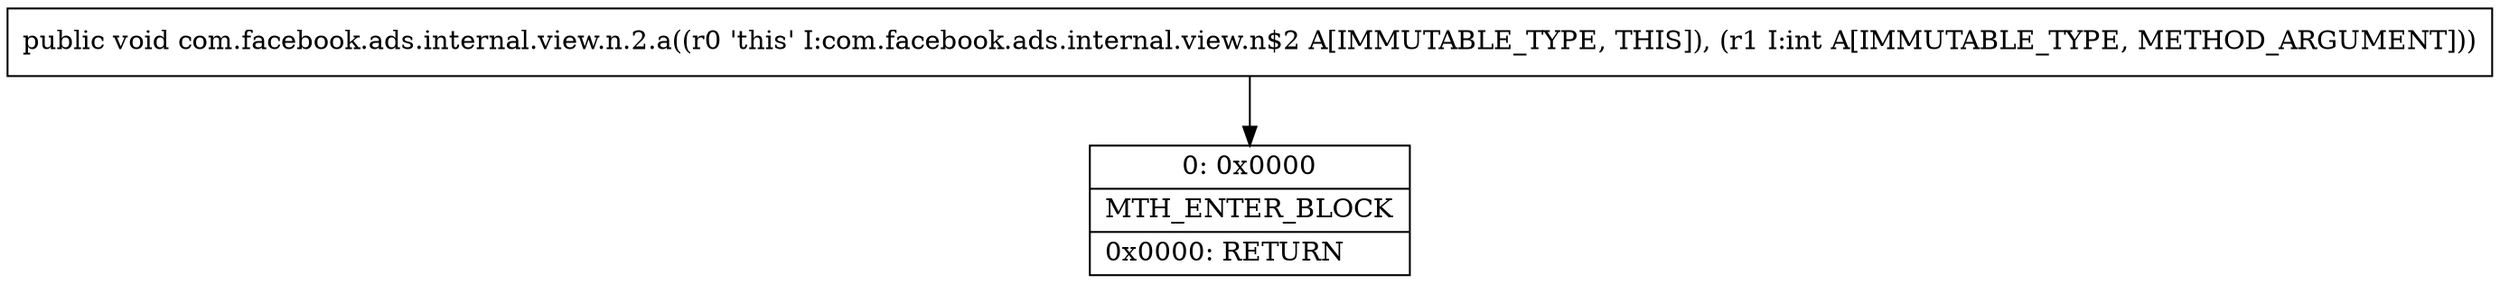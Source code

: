 digraph "CFG forcom.facebook.ads.internal.view.n.2.a(I)V" {
Node_0 [shape=record,label="{0\:\ 0x0000|MTH_ENTER_BLOCK\l|0x0000: RETURN   \l}"];
MethodNode[shape=record,label="{public void com.facebook.ads.internal.view.n.2.a((r0 'this' I:com.facebook.ads.internal.view.n$2 A[IMMUTABLE_TYPE, THIS]), (r1 I:int A[IMMUTABLE_TYPE, METHOD_ARGUMENT])) }"];
MethodNode -> Node_0;
}

